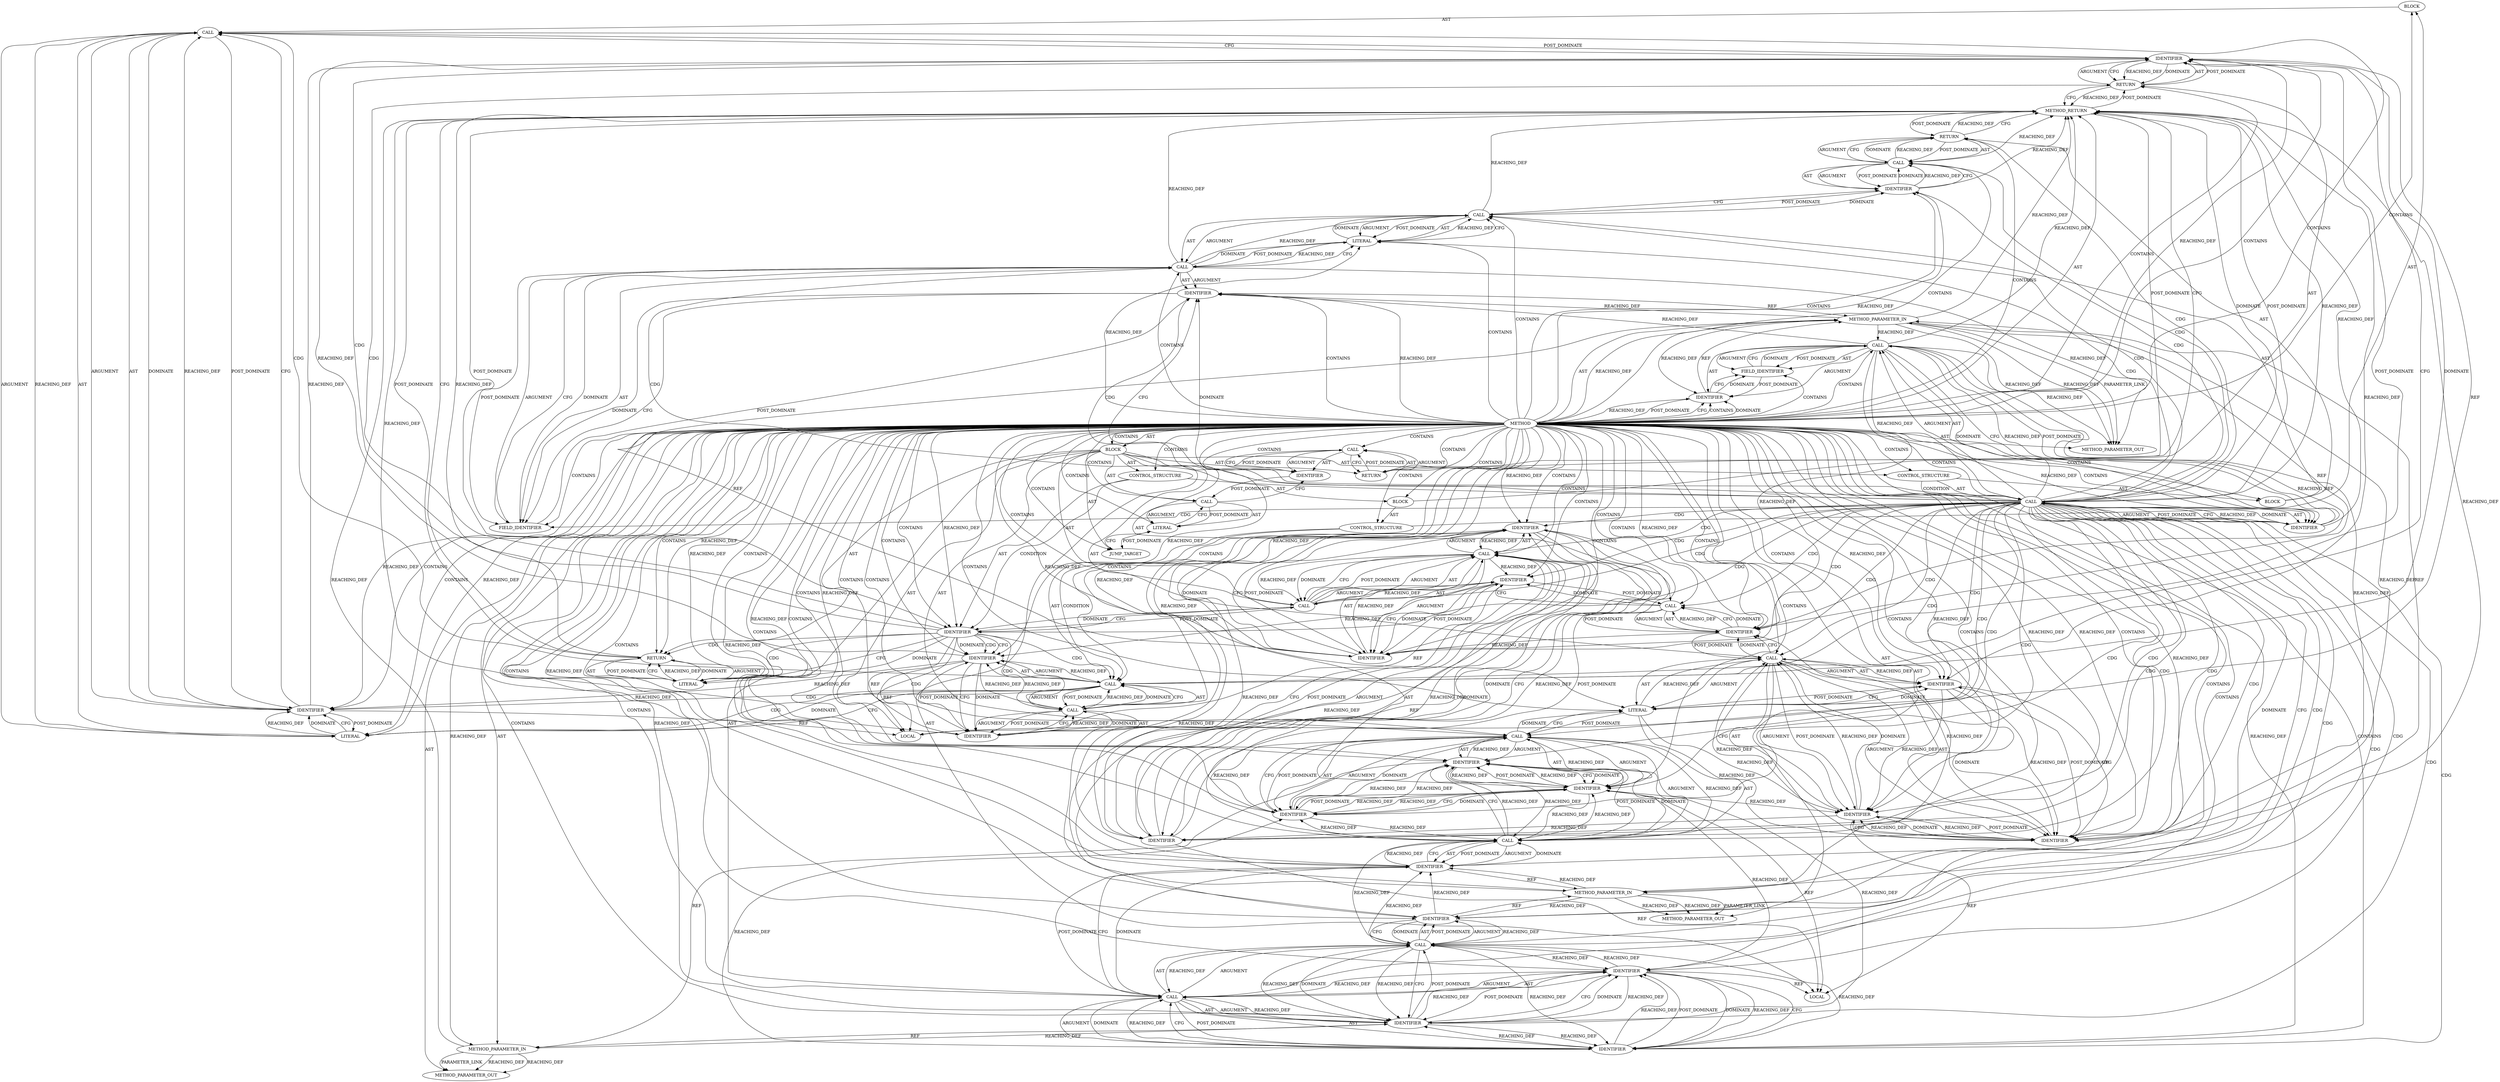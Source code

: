 digraph {
  7218 [label=BLOCK ORDER=2 ARGUMENT_INDEX=-1 CODE="<empty>" COLUMN_NUMBER=4 LINE_NUMBER=2149 TYPE_FULL_NAME="void"]
  7208 [label=IDENTIFIER ORDER=2 ARGUMENT_INDEX=2 CODE="p" COLUMN_NUMBER=39 LINE_NUMBER=2146 TYPE_FULL_NAME="void*" NAME="p"]
  7212 [label=BLOCK ORDER=2 ARGUMENT_INDEX=-1 CODE="{
		if (ret != -EAGAIN)
			pr_err(\"prepare_auth_request_more failed: %d\\n\", ret);
		return ret;
	}" COLUMN_NUMBER=11 LINE_NUMBER=2147 TYPE_FULL_NAME="void"]
  7193 [label=IDENTIFIER ORDER=1 ARGUMENT_INDEX=1 CODE="p" COLUMN_NUMBER=20 LINE_NUMBER=2141 TYPE_FULL_NAME="void*" NAME="p"]
  7179 [label=IDENTIFIER ORDER=1 ARGUMENT_INDEX=1 CODE="con" COLUMN_NUMBER=3 LINE_NUMBER=2136 TYPE_FULL_NAME="ceph_connection*" NAME="con"]
  7227 [label=CALL ORDER=12 ARGUMENT_INDEX=-1 CODE="pr_err(\"failed to decode auth_reply_more\\n\")" COLUMN_NUMBER=2 METHOD_FULL_NAME="pr_err" LINE_NUMBER=2156 TYPE_FULL_NAME="<empty>" DISPATCH_TYPE="STATIC_DISPATCH" SIGNATURE="" NAME="pr_err"]
  7185 [label=CALL ORDER=4 ARGUMENT_INDEX=-1 CODE="ceph_decode_32_safe(&p, end, payload_len, bad)" COLUMN_NUMBER=2 METHOD_FULL_NAME="ceph_decode_32_safe" LINE_NUMBER=2140 TYPE_FULL_NAME="<empty>" DISPATCH_TYPE="STATIC_DISPATCH" SIGNATURE="" NAME="ceph_decode_32_safe"]
  7172 [label=CALL ORDER=1 ARGUMENT_INDEX=1 CODE="con->state" COLUMN_NUMBER=6 METHOD_FULL_NAME="<operator>.indirectFieldAccess" LINE_NUMBER=2135 TYPE_FULL_NAME="<empty>" DISPATCH_TYPE="STATIC_DISPATCH" SIGNATURE="" NAME="<operator>.indirectFieldAccess"]
  7223 [label=IDENTIFIER ORDER=1 ARGUMENT_INDEX=-1 CODE="ret" COLUMN_NUMBER=10 LINE_NUMBER=2150 TYPE_FULL_NAME="int" NAME="ret"]
  7210 [label=CONTROL_STRUCTURE CONTROL_STRUCTURE_TYPE="IF" ORDER=9 PARSER_TYPE_NAME="CASTIfStatement" ARGUMENT_INDEX=-1 CODE="if (ret)" COLUMN_NUMBER=2 LINE_NUMBER=2147]
  7194 [label=IDENTIFIER ORDER=2 ARGUMENT_INDEX=2 CODE="end" COLUMN_NUMBER=23 LINE_NUMBER=2141 TYPE_FULL_NAME="void*" NAME="end"]
  7170 [label=CONTROL_STRUCTURE CONTROL_STRUCTURE_TYPE="IF" ORDER=3 PARSER_TYPE_NAME="CASTIfStatement" ARGUMENT_INDEX=-1 CODE="if (con->state != CEPH_CON_S_V2_AUTH)" COLUMN_NUMBER=2 LINE_NUMBER=2135]
  7213 [label=CONTROL_STRUCTURE CONTROL_STRUCTURE_TYPE="IF" ORDER=1 PARSER_TYPE_NAME="CASTIfStatement" ARGUMENT_INDEX=-1 CODE="if (ret != -EAGAIN)" COLUMN_NUMBER=3 LINE_NUMBER=2148]
  7182 [label=RETURN ORDER=2 ARGUMENT_INDEX=-1 CODE="return -EINVAL;" COLUMN_NUMBER=3 LINE_NUMBER=2137]
  7206 [label=CALL ORDER=2 ARGUMENT_INDEX=2 CODE="prepare_auth_request_more(con, p, payload_len)" COLUMN_NUMBER=8 METHOD_FULL_NAME="prepare_auth_request_more" LINE_NUMBER=2146 TYPE_FULL_NAME="<empty>" DISPATCH_TYPE="STATIC_DISPATCH" SIGNATURE="" NAME="prepare_auth_request_more"]
  7199 [label=IDENTIFIER ORDER=2 ARGUMENT_INDEX=2 CODE="__func__" COLUMN_NUMBER=37 LINE_NUMBER=2143 TYPE_FULL_NAME="ANY" NAME="__func__"]
  7186 [label=CALL ORDER=1 ARGUMENT_INDEX=1 CODE="&p" COLUMN_NUMBER=22 METHOD_FULL_NAME="<operator>.addressOf" LINE_NUMBER=2140 TYPE_FULL_NAME="<empty>" DISPATCH_TYPE="STATIC_DISPATCH" SIGNATURE="" NAME="<operator>.addressOf"]
  7169 [label=LOCAL ORDER=2 CODE="int ret" COLUMN_NUMBER=6 LINE_NUMBER=2133 TYPE_FULL_NAME="int" NAME="ret"]
  7221 [label=IDENTIFIER ORDER=2 ARGUMENT_INDEX=2 CODE="ret" COLUMN_NUMBER=53 LINE_NUMBER=2149 TYPE_FULL_NAME="int" NAME="ret"]
  7229 [label=RETURN ORDER=13 ARGUMENT_INDEX=-1 CODE="return -EINVAL;" COLUMN_NUMBER=2 LINE_NUMBER=2157]
  7222 [label=RETURN ORDER=2 ARGUMENT_INDEX=-1 CODE="return ret;" COLUMN_NUMBER=3 LINE_NUMBER=2150]
  7184 [label=IDENTIFIER ORDER=1 ARGUMENT_INDEX=1 CODE="EINVAL" COLUMN_NUMBER=11 LINE_NUMBER=2137 TYPE_FULL_NAME="ANY" NAME="EINVAL"]
  7176 [label=BLOCK ORDER=2 ARGUMENT_INDEX=-1 CODE="{
		con->error_msg = \"protocol error, unexpected auth_reply_more\";
		return -EINVAL;
	}" COLUMN_NUMBER=40 LINE_NUMBER=2135 TYPE_FULL_NAME="void"]
  7174 [label=FIELD_IDENTIFIER ORDER=2 ARGUMENT_INDEX=2 CODE="state" COLUMN_NUMBER=6 LINE_NUMBER=2135 CANONICAL_NAME="state"]
  7217 [label=IDENTIFIER ORDER=1 ARGUMENT_INDEX=1 CODE="EAGAIN" COLUMN_NUMBER=15 LINE_NUMBER=2148 TYPE_FULL_NAME="ANY" NAME="EAGAIN"]
  7224 [label=RETURN ORDER=10 ARGUMENT_INDEX=-1 CODE="return 0;" COLUMN_NUMBER=2 LINE_NUMBER=2153]
  7209 [label=IDENTIFIER ORDER=3 ARGUMENT_INDEX=3 CODE="payload_len" COLUMN_NUMBER=42 LINE_NUMBER=2146 TYPE_FULL_NAME="int" NAME="payload_len"]
  7220 [label=LITERAL ORDER=1 ARGUMENT_INDEX=1 CODE="\"prepare_auth_request_more failed: %d\\n\"" COLUMN_NUMBER=11 LINE_NUMBER=2149 TYPE_FULL_NAME="char"]
  7197 [label=CALL ORDER=6 ARGUMENT_INDEX=-1 CODE="dout(\"%s con %p payload_len %d\\n\", __func__, con, payload_len)" COLUMN_NUMBER=2 METHOD_FULL_NAME="dout" LINE_NUMBER=2143 TYPE_FULL_NAME="<empty>" DISPATCH_TYPE="STATIC_DISPATCH" SIGNATURE="" NAME="dout"]
  7195 [label=IDENTIFIER ORDER=3 ARGUMENT_INDEX=3 CODE="payload_len" COLUMN_NUMBER=28 LINE_NUMBER=2141 TYPE_FULL_NAME="int" NAME="payload_len"]
  7165 [label=METHOD_PARAMETER_IN ORDER=2 CODE="void *p" IS_VARIADIC=false COLUMN_NUMBER=8 LINE_NUMBER=2130 TYPE_FULL_NAME="void*" EVALUATION_STRATEGY="BY_VALUE" INDEX=2 NAME="p"]
  13239 [label=METHOD_PARAMETER_OUT ORDER=2 CODE="void *p" IS_VARIADIC=false COLUMN_NUMBER=8 LINE_NUMBER=2130 TYPE_FULL_NAME="void*" EVALUATION_STRATEGY="BY_VALUE" INDEX=2 NAME="p"]
  7200 [label=IDENTIFIER ORDER=3 ARGUMENT_INDEX=3 CODE="con" COLUMN_NUMBER=47 LINE_NUMBER=2143 TYPE_FULL_NAME="ceph_connection*" NAME="con"]
  7225 [label=LITERAL ORDER=1 ARGUMENT_INDEX=-1 CODE="0" COLUMN_NUMBER=9 LINE_NUMBER=2153 TYPE_FULL_NAME="int"]
  7190 [label=IDENTIFIER ORDER=4 ARGUMENT_INDEX=4 CODE="bad" COLUMN_NUMBER=44 LINE_NUMBER=2140 TYPE_FULL_NAME="ANY" NAME="bad"]
  7164 [label=METHOD_PARAMETER_IN ORDER=1 CODE="struct ceph_connection *con" IS_VARIADIC=false COLUMN_NUMBER=36 LINE_NUMBER=2129 TYPE_FULL_NAME="ceph_connection*" EVALUATION_STRATEGY="BY_VALUE" INDEX=1 NAME="con"]
  7175 [label=IDENTIFIER ORDER=2 ARGUMENT_INDEX=2 CODE="CEPH_CON_S_V2_AUTH" COLUMN_NUMBER=20 LINE_NUMBER=2135 TYPE_FULL_NAME="ANY" NAME="CEPH_CON_S_V2_AUTH"]
  7201 [label=IDENTIFIER ORDER=4 ARGUMENT_INDEX=4 CODE="payload_len" COLUMN_NUMBER=52 LINE_NUMBER=2143 TYPE_FULL_NAME="int" NAME="payload_len"]
  7216 [label=CALL ORDER=2 ARGUMENT_INDEX=2 CODE="-EAGAIN" COLUMN_NUMBER=14 METHOD_FULL_NAME="<operator>.minus" LINE_NUMBER=2148 TYPE_FULL_NAME="<empty>" DISPATCH_TYPE="STATIC_DISPATCH" SIGNATURE="" NAME="<operator>.minus"]
  7163 [label=METHOD COLUMN_NUMBER=1 LINE_NUMBER=2129 COLUMN_NUMBER_END=1 IS_EXTERNAL=false SIGNATURE="int process_auth_reply_more (ceph_connection*,void*,void*)" NAME="process_auth_reply_more" AST_PARENT_TYPE="TYPE_DECL" AST_PARENT_FULL_NAME="messenger_v2.c:<global>" ORDER=91 CODE="static int process_auth_reply_more(struct ceph_connection *con,
				   void *p, void *end)
{
	int payload_len;
	int ret;

	if (con->state != CEPH_CON_S_V2_AUTH) {
		con->error_msg = \"protocol error, unexpected auth_reply_more\";
		return -EINVAL;
	}

	ceph_decode_32_safe(&p, end, payload_len, bad);
	ceph_decode_need(&p, end, payload_len, bad);

	dout(\"%s con %p payload_len %d\\n\", __func__, con, payload_len);

	reset_out_kvecs(con);
	ret = prepare_auth_request_more(con, p, payload_len);
	if (ret) {
		if (ret != -EAGAIN)
			pr_err(\"prepare_auth_request_more failed: %d\\n\", ret);
		return ret;
	}

	return 0;

bad:
	pr_err(\"failed to decode auth_reply_more\\n\");
	return -EINVAL;
}" FULL_NAME="process_auth_reply_more" LINE_NUMBER_END=2158 FILENAME="messenger_v2.c"]
  7203 [label=IDENTIFIER ORDER=1 ARGUMENT_INDEX=1 CODE="con" COLUMN_NUMBER=18 LINE_NUMBER=2145 TYPE_FULL_NAME="ceph_connection*" NAME="con"]
  7177 [label=CALL ORDER=1 ARGUMENT_INDEX=-1 CODE="con->error_msg = \"protocol error, unexpected auth_reply_more\"" COLUMN_NUMBER=3 METHOD_FULL_NAME="<operator>.assignment" LINE_NUMBER=2136 TYPE_FULL_NAME="<empty>" DISPATCH_TYPE="STATIC_DISPATCH" SIGNATURE="" NAME="<operator>.assignment"]
  7187 [label=IDENTIFIER ORDER=1 ARGUMENT_INDEX=1 CODE="p" COLUMN_NUMBER=23 LINE_NUMBER=2140 TYPE_FULL_NAME="void*" NAME="p"]
  7188 [label=IDENTIFIER ORDER=2 ARGUMENT_INDEX=2 CODE="end" COLUMN_NUMBER=26 LINE_NUMBER=2140 TYPE_FULL_NAME="void*" NAME="end"]
  7214 [label=CALL ORDER=1 ARGUMENT_INDEX=-1 CODE="ret != -EAGAIN" COLUMN_NUMBER=7 METHOD_FULL_NAME="<operator>.notEquals" LINE_NUMBER=2148 TYPE_FULL_NAME="<empty>" DISPATCH_TYPE="STATIC_DISPATCH" SIGNATURE="" NAME="<operator>.notEquals"]
  7215 [label=IDENTIFIER ORDER=1 ARGUMENT_INDEX=1 CODE="ret" COLUMN_NUMBER=7 LINE_NUMBER=2148 TYPE_FULL_NAME="int" NAME="ret"]
  7228 [label=LITERAL ORDER=1 ARGUMENT_INDEX=1 CODE="\"failed to decode auth_reply_more\\n\"" COLUMN_NUMBER=9 LINE_NUMBER=2156 TYPE_FULL_NAME="char"]
  7183 [label=CALL ORDER=1 ARGUMENT_INDEX=-1 CODE="-EINVAL" COLUMN_NUMBER=10 METHOD_FULL_NAME="<operator>.minus" LINE_NUMBER=2137 TYPE_FULL_NAME="<empty>" DISPATCH_TYPE="STATIC_DISPATCH" SIGNATURE="" NAME="<operator>.minus"]
  7219 [label=CALL ORDER=1 ARGUMENT_INDEX=1 CODE="pr_err(\"prepare_auth_request_more failed: %d\\n\", ret)" COLUMN_NUMBER=4 METHOD_FULL_NAME="pr_err" LINE_NUMBER=2149 TYPE_FULL_NAME="<empty>" DISPATCH_TYPE="STATIC_DISPATCH" SIGNATURE="" NAME="pr_err"]
  7178 [label=CALL ORDER=1 ARGUMENT_INDEX=1 CODE="con->error_msg" COLUMN_NUMBER=3 METHOD_FULL_NAME="<operator>.indirectFieldAccess" LINE_NUMBER=2136 TYPE_FULL_NAME="<empty>" DISPATCH_TYPE="STATIC_DISPATCH" SIGNATURE="" NAME="<operator>.indirectFieldAccess"]
  7202 [label=CALL ORDER=7 ARGUMENT_INDEX=-1 CODE="reset_out_kvecs(con)" COLUMN_NUMBER=2 METHOD_FULL_NAME="reset_out_kvecs" LINE_NUMBER=2145 TYPE_FULL_NAME="<empty>" DISPATCH_TYPE="STATIC_DISPATCH" SIGNATURE="" NAME="reset_out_kvecs"]
  7166 [label=METHOD_PARAMETER_IN ORDER=3 CODE="void *end" IS_VARIADIC=false COLUMN_NUMBER=17 LINE_NUMBER=2130 TYPE_FULL_NAME="void*" EVALUATION_STRATEGY="BY_VALUE" INDEX=3 NAME="end"]
  13240 [label=METHOD_PARAMETER_OUT ORDER=3 CODE="void *end" IS_VARIADIC=false COLUMN_NUMBER=17 LINE_NUMBER=2130 TYPE_FULL_NAME="void*" EVALUATION_STRATEGY="BY_VALUE" INDEX=3 NAME="end"]
  7226 [label=JUMP_TARGET ORDER=11 PARSER_TYPE_NAME="CASTLabelStatement" ARGUMENT_INDEX=-1 CODE="bad:
	pr_err(\"failed to decode auth_reply_more\\n\");" COLUMN_NUMBER=1 LINE_NUMBER=2155 NAME="bad"]
  7232 [label=METHOD_RETURN ORDER=5 CODE="RET" COLUMN_NUMBER=1 LINE_NUMBER=2129 TYPE_FULL_NAME="int" EVALUATION_STRATEGY="BY_VALUE"]
  7211 [label=IDENTIFIER ORDER=1 ARGUMENT_INDEX=-1 CODE="ret" COLUMN_NUMBER=6 LINE_NUMBER=2147 TYPE_FULL_NAME="int" NAME="ret"]
  7173 [label=IDENTIFIER ORDER=1 ARGUMENT_INDEX=1 CODE="con" COLUMN_NUMBER=6 LINE_NUMBER=2135 TYPE_FULL_NAME="ceph_connection*" NAME="con"]
  7180 [label=FIELD_IDENTIFIER ORDER=2 ARGUMENT_INDEX=2 CODE="error_msg" COLUMN_NUMBER=3 LINE_NUMBER=2136 CANONICAL_NAME="error_msg"]
  7198 [label=LITERAL ORDER=1 ARGUMENT_INDEX=1 CODE="\"%s con %p payload_len %d\\n\"" COLUMN_NUMBER=7 LINE_NUMBER=2143 TYPE_FULL_NAME="char"]
  7192 [label=CALL ORDER=1 ARGUMENT_INDEX=1 CODE="&p" COLUMN_NUMBER=19 METHOD_FULL_NAME="<operator>.addressOf" LINE_NUMBER=2141 TYPE_FULL_NAME="<empty>" DISPATCH_TYPE="STATIC_DISPATCH" SIGNATURE="" NAME="<operator>.addressOf"]
  7171 [label=CALL ORDER=1 ARGUMENT_INDEX=-1 CODE="con->state != CEPH_CON_S_V2_AUTH" COLUMN_NUMBER=6 METHOD_FULL_NAME="<operator>.notEquals" LINE_NUMBER=2135 TYPE_FULL_NAME="<empty>" DISPATCH_TYPE="STATIC_DISPATCH" SIGNATURE="" NAME="<operator>.notEquals"]
  7207 [label=IDENTIFIER ORDER=1 ARGUMENT_INDEX=1 CODE="con" COLUMN_NUMBER=34 LINE_NUMBER=2146 TYPE_FULL_NAME="ceph_connection*" NAME="con"]
  7168 [label=LOCAL ORDER=1 CODE="int payload_len" COLUMN_NUMBER=6 LINE_NUMBER=2132 TYPE_FULL_NAME="int" NAME="payload_len"]
  7167 [label=BLOCK ORDER=4 ARGUMENT_INDEX=-1 CODE="{
	int payload_len;
	int ret;

	if (con->state != CEPH_CON_S_V2_AUTH) {
		con->error_msg = \"protocol error, unexpected auth_reply_more\";
		return -EINVAL;
	}

	ceph_decode_32_safe(&p, end, payload_len, bad);
	ceph_decode_need(&p, end, payload_len, bad);

	dout(\"%s con %p payload_len %d\\n\", __func__, con, payload_len);

	reset_out_kvecs(con);
	ret = prepare_auth_request_more(con, p, payload_len);
	if (ret) {
		if (ret != -EAGAIN)
			pr_err(\"prepare_auth_request_more failed: %d\\n\", ret);
		return ret;
	}

	return 0;

bad:
	pr_err(\"failed to decode auth_reply_more\\n\");
	return -EINVAL;
}" COLUMN_NUMBER=1 LINE_NUMBER=2131 TYPE_FULL_NAME="void"]
  13238 [label=METHOD_PARAMETER_OUT ORDER=1 CODE="struct ceph_connection *con" IS_VARIADIC=false COLUMN_NUMBER=36 LINE_NUMBER=2129 TYPE_FULL_NAME="ceph_connection*" EVALUATION_STRATEGY="BY_VALUE" INDEX=1 NAME="con"]
  7204 [label=CALL ORDER=8 ARGUMENT_INDEX=-1 CODE="ret = prepare_auth_request_more(con, p, payload_len)" COLUMN_NUMBER=2 METHOD_FULL_NAME="<operator>.assignment" LINE_NUMBER=2146 TYPE_FULL_NAME="<empty>" DISPATCH_TYPE="STATIC_DISPATCH" SIGNATURE="" NAME="<operator>.assignment"]
  7181 [label=LITERAL ORDER=2 ARGUMENT_INDEX=2 CODE="\"protocol error, unexpected auth_reply_more\"" COLUMN_NUMBER=20 LINE_NUMBER=2136 TYPE_FULL_NAME="char"]
  7191 [label=CALL ORDER=5 ARGUMENT_INDEX=-1 CODE="ceph_decode_need(&p, end, payload_len, bad)" COLUMN_NUMBER=2 METHOD_FULL_NAME="ceph_decode_need" LINE_NUMBER=2141 TYPE_FULL_NAME="<empty>" DISPATCH_TYPE="STATIC_DISPATCH" SIGNATURE="" NAME="ceph_decode_need"]
  7205 [label=IDENTIFIER ORDER=1 ARGUMENT_INDEX=1 CODE="ret" COLUMN_NUMBER=2 LINE_NUMBER=2146 TYPE_FULL_NAME="int" NAME="ret"]
  7189 [label=IDENTIFIER ORDER=3 ARGUMENT_INDEX=3 CODE="payload_len" COLUMN_NUMBER=31 LINE_NUMBER=2140 TYPE_FULL_NAME="int" NAME="payload_len"]
  7231 [label=IDENTIFIER ORDER=1 ARGUMENT_INDEX=1 CODE="EINVAL" COLUMN_NUMBER=10 LINE_NUMBER=2157 TYPE_FULL_NAME="ANY" NAME="EINVAL"]
  7196 [label=IDENTIFIER ORDER=4 ARGUMENT_INDEX=4 CODE="bad" COLUMN_NUMBER=41 LINE_NUMBER=2141 TYPE_FULL_NAME="ANY" NAME="bad"]
  7230 [label=CALL ORDER=1 ARGUMENT_INDEX=-1 CODE="-EINVAL" COLUMN_NUMBER=9 METHOD_FULL_NAME="<operator>.minus" LINE_NUMBER=2157 TYPE_FULL_NAME="<empty>" DISPATCH_TYPE="STATIC_DISPATCH" SIGNATURE="" NAME="<operator>.minus"]
  7163 -> 7227 [label=CONTAINS ]
  7209 -> 7206 [label=REACHING_DEF VARIABLE="payload_len"]
  7177 -> 7184 [label=CFG ]
  7208 -> 7207 [label=POST_DOMINATE ]
  7190 -> 7196 [label=REACHING_DEF VARIABLE="bad"]
  7178 -> 7179 [label=ARGUMENT ]
  7163 -> 7198 [label=REACHING_DEF VARIABLE=""]
  7172 -> 7174 [label=POST_DOMINATE ]
  7163 -> 7200 [label=REACHING_DEF VARIABLE=""]
  7203 -> 7164 [label=REF ]
  7163 -> 7188 [label=REACHING_DEF VARIABLE=""]
  7207 -> 7164 [label=REF ]
  7201 -> 7197 [label=REACHING_DEF VARIABLE="payload_len"]
  7202 -> 7205 [label=CFG ]
  7200 -> 7201 [label=CFG ]
  7171 -> 7202 [label=CDG ]
  7172 -> 7171 [label=REACHING_DEF VARIABLE="con->state"]
  7201 -> 7209 [label=REACHING_DEF VARIABLE="payload_len"]
  7188 -> 7194 [label=REACHING_DEF VARIABLE="end"]
  7171 -> 7172 [label=ARGUMENT ]
  7213 -> 7214 [label=CONDITION ]
  7227 -> 7228 [label=POST_DOMINATE ]
  7229 -> 7230 [label=POST_DOMINATE ]
  7189 -> 7188 [label=POST_DOMINATE ]
  7211 -> 7214 [label=CDG ]
  7163 -> 7203 [label=CONTAINS ]
  7214 -> 7223 [label=CFG ]
  7196 -> 7191 [label=DOMINATE ]
  7206 -> 7208 [label=AST ]
  7206 -> 7208 [label=ARGUMENT ]
  7225 -> 7224 [label=CFG ]
  7163 -> 7220 [label=CONTAINS ]
  7163 -> 13240 [label=AST ]
  7219 -> 7221 [label=POST_DOMINATE ]
  7217 -> 7216 [label=CFG ]
  7196 -> 7195 [label=POST_DOMINATE ]
  7171 -> 7187 [label=CDG ]
  7171 -> 7186 [label=CDG ]
  7202 -> 7205 [label=DOMINATE ]
  7180 -> 7179 [label=POST_DOMINATE ]
  7210 -> 7211 [label=CONDITION ]
  7223 -> 7169 [label=REF ]
  7175 -> 7172 [label=REACHING_DEF VARIABLE="CEPH_CON_S_V2_AUTH"]
  7191 -> 7198 [label=DOMINATE ]
  7163 -> 7173 [label=CFG ]
  7214 -> 7216 [label=AST ]
  7232 -> 7229 [label=POST_DOMINATE ]
  7186 -> 7190 [label=REACHING_DEF VARIABLE="&p"]
  7178 -> 7232 [label=REACHING_DEF VARIABLE="con->error_msg"]
  7204 -> 7211 [label=CFG ]
  7163 -> 7180 [label=CONTAINS ]
  7211 -> 7215 [label=DOMINATE ]
  7201 -> 7200 [label=POST_DOMINATE ]
  7163 -> 7211 [label=CONTAINS ]
  7171 -> 7195 [label=CDG ]
  7171 -> 7178 [label=CDG ]
  7189 -> 7186 [label=REACHING_DEF VARIABLE="payload_len"]
  7221 -> 7223 [label=REACHING_DEF VARIABLE="ret"]
  7229 -> 7230 [label=AST ]
  7163 -> 7225 [label=REACHING_DEF VARIABLE=""]
  7203 -> 7197 [label=POST_DOMINATE ]
  7208 -> 7209 [label=CFG ]
  7225 -> 7224 [label=REACHING_DEF VARIABLE="0"]
  7198 -> 7199 [label=CFG ]
  7196 -> 7191 [label=REACHING_DEF VARIABLE="bad"]
  7163 -> 7200 [label=CONTAINS ]
  7163 -> 7218 [label=CONTAINS ]
  7190 -> 7189 [label=REACHING_DEF VARIABLE="bad"]
  7163 -> 7230 [label=CONTAINS ]
  7178 -> 7180 [label=AST ]
  7223 -> 7222 [label=CFG ]
  7204 -> 7205 [label=AST ]
  7186 -> 7188 [label=DOMINATE ]
  7183 -> 7184 [label=AST ]
  7174 -> 7173 [label=POST_DOMINATE ]
  7196 -> 7195 [label=REACHING_DEF VARIABLE="bad"]
  7192 -> 7191 [label=REACHING_DEF VARIABLE="&p"]
  7163 -> 7171 [label=CONTAINS ]
  7163 -> 7194 [label=REACHING_DEF VARIABLE=""]
  7172 -> 7203 [label=REACHING_DEF VARIABLE="con->state"]
  7203 -> 7202 [label=REACHING_DEF VARIABLE="con"]
  7198 -> 7197 [label=REACHING_DEF VARIABLE="\"%s con %p payload_len %d\\n\""]
  7205 -> 7202 [label=POST_DOMINATE ]
  7181 -> 7178 [label=POST_DOMINATE ]
  7191 -> 7196 [label=POST_DOMINATE ]
  7197 -> 7199 [label=ARGUMENT ]
  7188 -> 7189 [label=CFG ]
  7219 -> 7221 [label=ARGUMENT ]
  7171 -> 7175 [label=POST_DOMINATE ]
  7171 -> 7175 [label=AST ]
  7171 -> 7183 [label=CDG ]
  7194 -> 7196 [label=REACHING_DEF VARIABLE="end"]
  7179 -> 7180 [label=DOMINATE ]
  7163 -> 7172 [label=CONTAINS ]
  7199 -> 7232 [label=REACHING_DEF VARIABLE="__func__"]
  7220 -> 7219 [label=REACHING_DEF VARIABLE="\"prepare_auth_request_more failed: %d\\n\""]
  7163 -> 7210 [label=CONTAINS ]
  7209 -> 7206 [label=DOMINATE ]
  7188 -> 7186 [label=POST_DOMINATE ]
  7189 -> 7190 [label=DOMINATE ]
  7186 -> 7193 [label=REACHING_DEF VARIABLE="&p"]
  7163 -> 7182 [label=CONTAINS ]
  7215 -> 7217 [label=CFG ]
  7185 -> 7188 [label=AST ]
  7177 -> 7181 [label=ARGUMENT ]
  7223 -> 7219 [label=POST_DOMINATE ]
  7214 -> 7219 [label=CDG ]
  7203 -> 7207 [label=REACHING_DEF VARIABLE="con"]
  7198 -> 7199 [label=DOMINATE ]
  7163 -> 7208 [label=CONTAINS ]
  7167 -> 7191 [label=AST ]
  7199 -> 7198 [label=POST_DOMINATE ]
  7163 -> 7188 [label=CONTAINS ]
  7177 -> 7232 [label=REACHING_DEF VARIABLE="con->error_msg = \"protocol error, unexpected auth_reply_more\""]
  7171 -> 7204 [label=CDG ]
  7170 -> 7171 [label=CONDITION ]
  7165 -> 7232 [label=REACHING_DEF VARIABLE="p"]
  7163 -> 7184 [label=CONTAINS ]
  7210 -> 7212 [label=AST ]
  7189 -> 7190 [label=REACHING_DEF VARIABLE="payload_len"]
  7184 -> 7177 [label=POST_DOMINATE ]
  7206 -> 7209 [label=POST_DOMINATE ]
  7163 -> 7167 [label=AST ]
  7203 -> 7202 [label=CFG ]
  7199 -> 7201 [label=REACHING_DEF VARIABLE="__func__"]
  7192 -> 7194 [label=DOMINATE ]
  7200 -> 7201 [label=REACHING_DEF VARIABLE="con"]
  7163 -> 7232 [label=AST ]
  7186 -> 7189 [label=REACHING_DEF VARIABLE="&p"]
  7171 -> 7198 [label=CDG ]
  7194 -> 7195 [label=CFG ]
  7207 -> 7208 [label=DOMINATE ]
  7217 -> 7216 [label=REACHING_DEF VARIABLE="EAGAIN"]
  7183 -> 7184 [label=ARGUMENT ]
  7163 -> 7224 [label=CONTAINS ]
  7206 -> 7205 [label=REACHING_DEF VARIABLE="prepare_auth_request_more(con, p, payload_len)"]
  7191 -> 7194 [label=ARGUMENT ]
  7211 -> 7215 [label=CDG ]
  7163 -> 7190 [label=REACHING_DEF VARIABLE=""]
  7224 -> 7232 [label=CFG ]
  7218 -> 7219 [label=AST ]
  7163 -> 7193 [label=CONTAINS ]
  7179 -> 7164 [label=REF ]
  7163 -> 7196 [label=CONTAINS ]
  7217 -> 7216 [label=DOMINATE ]
  7196 -> 7191 [label=CFG ]
  7171 -> 7192 [label=CDG ]
  7211 -> 7223 [label=CDG ]
  7172 -> 7174 [label=AST ]
  7206 -> 7209 [label=ARGUMENT ]
  7178 -> 7181 [label=CFG ]
  7190 -> 7188 [label=REACHING_DEF VARIABLE="bad"]
  7171 -> 7175 [label=ARGUMENT ]
  7173 -> 7174 [label=CFG ]
  7163 -> 7167 [label=CONTAINS ]
  7214 -> 7215 [label=AST ]
  7224 -> 7225 [label=ARGUMENT ]
  7195 -> 7201 [label=REACHING_DEF VARIABLE="payload_len"]
  7201 -> 7197 [label=DOMINATE ]
  7188 -> 7186 [label=REACHING_DEF VARIABLE="end"]
  7185 -> 7189 [label=ARGUMENT ]
  7222 -> 7232 [label=CFG ]
  7193 -> 7165 [label=REF ]
  7212 -> 7213 [label=AST ]
  7226 -> 7228 [label=CFG ]
  7163 -> 7193 [label=REACHING_DEF VARIABLE=""]
  7194 -> 7192 [label=REACHING_DEF VARIABLE="end"]
  7166 -> 7188 [label=REACHING_DEF VARIABLE="end"]
  7191 -> 7196 [label=AST ]
  7188 -> 7189 [label=REACHING_DEF VARIABLE="end"]
  7163 -> 7221 [label=CONTAINS ]
  7229 -> 7232 [label=CFG ]
  7220 -> 7221 [label=REACHING_DEF VARIABLE="\"prepare_auth_request_more failed: %d\\n\""]
  7215 -> 7223 [label=REACHING_DEF VARIABLE="ret"]
  7197 -> 7203 [label=DOMINATE ]
  7223 -> 7222 [label=REACHING_DEF VARIABLE="ret"]
  7163 -> 7197 [label=CONTAINS ]
  7163 -> 13238 [label=AST ]
  7222 -> 7232 [label=REACHING_DEF VARIABLE="<RET>"]
  7212 -> 7222 [label=AST ]
  7222 -> 7223 [label=AST ]
  7167 -> 7224 [label=AST ]
  7167 -> 7197 [label=AST ]
  7216 -> 7215 [label=REACHING_DEF VARIABLE="-EAGAIN"]
  7188 -> 7166 [label=REF ]
  7201 -> 7168 [label=REF ]
  7208 -> 7209 [label=DOMINATE ]
  7183 -> 7182 [label=CFG ]
  7177 -> 7181 [label=POST_DOMINATE ]
  7190 -> 7186 [label=REACHING_DEF VARIABLE="bad"]
  7163 -> 7181 [label=REACHING_DEF VARIABLE=""]
  7163 -> 7175 [label=REACHING_DEF VARIABLE=""]
  7185 -> 7193 [label=CFG ]
  7227 -> 7231 [label=CFG ]
  7172 -> 7207 [label=REACHING_DEF VARIABLE="con->state"]
  7206 -> 7207 [label=ARGUMENT ]
  7163 -> 7195 [label=REACHING_DEF VARIABLE=""]
  7184 -> 7183 [label=DOMINATE ]
  7171 -> 7182 [label=CDG ]
  7183 -> 7182 [label=DOMINATE ]
  7171 -> 7179 [label=DOMINATE ]
  7172 -> 7173 [label=AST ]
  7163 -> 7228 [label=CONTAINS ]
  7232 -> 7171 [label=POST_DOMINATE ]
  7163 -> 7166 [label=REACHING_DEF VARIABLE=""]
  7163 -> 7203 [label=REACHING_DEF VARIABLE=""]
  7219 -> 7223 [label=CFG ]
  7192 -> 7194 [label=CFG ]
  7163 -> 7173 [label=CONTAINS ]
  7163 -> 7173 [label=DOMINATE ]
  7171 -> 7189 [label=CDG ]
  7177 -> 7178 [label=AST ]
  7182 -> 7183 [label=POST_DOMINATE ]
  7216 -> 7214 [label=REACHING_DEF VARIABLE="-EAGAIN"]
  7163 -> 7226 [label=CONTAINS ]
  7202 -> 7203 [label=AST ]
  7231 -> 7230 [label=CFG ]
  7173 -> 7174 [label=DOMINATE ]
  7194 -> 7191 [label=REACHING_DEF VARIABLE="end"]
  7181 -> 7177 [label=REACHING_DEF VARIABLE="\"protocol error, unexpected auth_reply_more\""]
  7186 -> 7187 [label=AST ]
  7164 -> 7172 [label=REACHING_DEF VARIABLE="con"]
  7175 -> 7172 [label=POST_DOMINATE ]
  7178 -> 7180 [label=POST_DOMINATE ]
  7163 -> 7187 [label=CONTAINS ]
  7193 -> 7192 [label=DOMINATE ]
  7210 -> 7211 [label=AST ]
  7163 -> 7222 [label=CONTAINS ]
  7180 -> 7178 [label=CFG ]
  7197 -> 7198 [label=ARGUMENT ]
  7214 -> 7223 [label=DOMINATE ]
  7163 -> 7206 [label=CONTAINS ]
  7195 -> 7196 [label=REACHING_DEF VARIABLE="payload_len"]
  7186 -> 7188 [label=REACHING_DEF VARIABLE="&p"]
  7184 -> 7232 [label=REACHING_DEF VARIABLE="EINVAL"]
  7219 -> 7220 [label=ARGUMENT ]
  7165 -> 7193 [label=REACHING_DEF VARIABLE="p"]
  7196 -> 7192 [label=REACHING_DEF VARIABLE="bad"]
  7163 -> 7186 [label=CONTAINS ]
  7163 -> 7187 [label=REACHING_DEF VARIABLE=""]
  7171 -> 7190 [label=CDG ]
  7221 -> 7219 [label=CFG ]
  7219 -> 7221 [label=AST ]
  7171 -> 7179 [label=CDG ]
  7170 -> 7171 [label=AST ]
  7216 -> 7217 [label=AST ]
  7171 -> 7232 [label=REACHING_DEF VARIABLE="con->state != CEPH_CON_S_V2_AUTH"]
  7211 -> 7204 [label=POST_DOMINATE ]
  7201 -> 7200 [label=REACHING_DEF VARIABLE="payload_len"]
  7163 -> 7217 [label=REACHING_DEF VARIABLE=""]
  7163 -> 7224 [label=REACHING_DEF VARIABLE=""]
  7177 -> 7184 [label=DOMINATE ]
  7167 -> 7170 [label=AST ]
  7214 -> 7220 [label=DOMINATE ]
  7163 -> 7198 [label=CONTAINS ]
  7192 -> 7195 [label=REACHING_DEF VARIABLE="&p"]
  7221 -> 7220 [label=POST_DOMINATE ]
  7232 -> 7182 [label=POST_DOMINATE ]
  7224 -> 7225 [label=AST ]
  7197 -> 7201 [label=AST ]
  7227 -> 7228 [label=AST ]
  7175 -> 7171 [label=CFG ]
  7167 -> 7202 [label=AST ]
  7163 -> 7176 [label=CONTAINS ]
  7172 -> 7175 [label=DOMINATE ]
  7186 -> 7187 [label=POST_DOMINATE ]
  7192 -> 7193 [label=AST ]
  7191 -> 7196 [label=ARGUMENT ]
  7163 -> 7223 [label=CONTAINS ]
  7163 -> 7213 [label=CONTAINS ]
  7195 -> 7194 [label=POST_DOMINATE ]
  7189 -> 7168 [label=REF ]
  7201 -> 7197 [label=CFG ]
  7163 -> 7217 [label=CONTAINS ]
  7207 -> 7206 [label=REACHING_DEF VARIABLE="con"]
  7173 -> 7164 [label=REF ]
  7205 -> 7215 [label=REACHING_DEF VARIABLE="ret"]
  7199 -> 7197 [label=REACHING_DEF VARIABLE="__func__"]
  7163 -> 7215 [label=REACHING_DEF VARIABLE=""]
  7177 -> 7178 [label=ARGUMENT ]
  7185 -> 7190 [label=POST_DOMINATE ]
  7187 -> 7193 [label=REACHING_DEF VARIABLE="p"]
  7192 -> 7193 [label=ARGUMENT ]
  7175 -> 7171 [label=REACHING_DEF VARIABLE="CEPH_CON_S_V2_AUTH"]
  7167 -> 7210 [label=AST ]
  7167 -> 7185 [label=AST ]
  7214 -> 7221 [label=CDG ]
  7229 -> 7230 [label=ARGUMENT ]
  7211 -> 7225 [label=CDG ]
  7202 -> 7203 [label=POST_DOMINATE ]
  7164 -> 7232 [label=REACHING_DEF VARIABLE="con"]
  7185 -> 7186 [label=ARGUMENT ]
  7193 -> 7208 [label=REACHING_DEF VARIABLE="p"]
  7194 -> 7195 [label=DOMINATE ]
  7165 -> 13239 [label=PARAMETER_LINK ]
  7171 -> 7199 [label=CDG ]
  7163 -> 7164 [label=REACHING_DEF VARIABLE=""]
  7190 -> 7185 [label=DOMINATE ]
  7197 -> 7198 [label=AST ]
  7163 -> 7223 [label=REACHING_DEF VARIABLE=""]
  7185 -> 7193 [label=DOMINATE ]
  7163 -> 7231 [label=CONTAINS ]
  7172 -> 7232 [label=REACHING_DEF VARIABLE="con->state"]
  7205 -> 7207 [label=DOMINATE ]
  7186 -> 7187 [label=ARGUMENT ]
  7215 -> 7169 [label=REF ]
  7187 -> 7208 [label=REACHING_DEF VARIABLE="p"]
  7186 -> 7192 [label=REACHING_DEF VARIABLE="&p"]
  7208 -> 7165 [label=REF ]
  7164 -> 7179 [label=REACHING_DEF VARIABLE="con"]
  7163 -> 7208 [label=REACHING_DEF VARIABLE=""]
  7171 -> 7184 [label=CDG ]
  7223 -> 7214 [label=POST_DOMINATE ]
  7198 -> 7200 [label=REACHING_DEF VARIABLE="\"%s con %p payload_len %d\\n\""]
  7163 -> 7184 [label=REACHING_DEF VARIABLE=""]
  7163 -> 7179 [label=CONTAINS ]
  7167 -> 7226 [label=AST ]
  7163 -> 7175 [label=CONTAINS ]
  7215 -> 7216 [label=REACHING_DEF VARIABLE="ret"]
  7195 -> 7196 [label=CFG ]
  7181 -> 7177 [label=CFG ]
  7163 -> 7177 [label=CONTAINS ]
  7214 -> 7220 [label=CDG ]
  7163 -> 7170 [label=CONTAINS ]
  7198 -> 7191 [label=POST_DOMINATE ]
  7207 -> 7208 [label=CFG ]
  7163 -> 7185 [label=CONTAINS ]
  7163 -> 7183 [label=CONTAINS ]
  7206 -> 7209 [label=AST ]
  7200 -> 7199 [label=POST_DOMINATE ]
  7163 -> 7201 [label=CONTAINS ]
  7197 -> 7200 [label=ARGUMENT ]
  7189 -> 7188 [label=REACHING_DEF VARIABLE="payload_len"]
  7163 -> 7216 [label=CONTAINS ]
  7209 -> 7206 [label=CFG ]
  7186 -> 7185 [label=REACHING_DEF VARIABLE="&p"]
  7193 -> 7192 [label=REACHING_DEF VARIABLE="p"]
  7202 -> 7203 [label=ARGUMENT ]
  7167 -> 7229 [label=AST ]
  7163 -> 7207 [label=REACHING_DEF VARIABLE=""]
  7228 -> 7227 [label=CFG ]
  7179 -> 7180 [label=CFG ]
  7183 -> 7182 [label=REACHING_DEF VARIABLE="-EINVAL"]
  7184 -> 7183 [label=REACHING_DEF VARIABLE="EINVAL"]
  7224 -> 7225 [label=POST_DOMINATE ]
  7175 -> 7232 [label=REACHING_DEF VARIABLE="CEPH_CON_S_V2_AUTH"]
  7167 -> 7168 [label=AST ]
  7189 -> 7195 [label=REACHING_DEF VARIABLE="payload_len"]
  7211 -> 7222 [label=CDG ]
  7188 -> 7189 [label=DOMINATE ]
  7190 -> 7189 [label=POST_DOMINATE ]
  7182 -> 7183 [label=AST ]
  7171 -> 7211 [label=CDG ]
  7183 -> 7232 [label=REACHING_DEF VARIABLE="-EINVAL"]
  7190 -> 7185 [label=REACHING_DEF VARIABLE="bad"]
  7171 -> 7194 [label=CDG ]
  7171 -> 7203 [label=CDG ]
  7186 -> 7188 [label=CFG ]
  7217 -> 7232 [label=REACHING_DEF VARIABLE="EAGAIN"]
  7191 -> 7194 [label=AST ]
  7216 -> 7217 [label=ARGUMENT ]
  7195 -> 7168 [label=REF ]
  7227 -> 7228 [label=ARGUMENT ]
  7197 -> 7199 [label=AST ]
  7194 -> 7195 [label=REACHING_DEF VARIABLE="end"]
  7163 -> 7196 [label=REACHING_DEF VARIABLE=""]
  7213 -> 7218 [label=AST ]
  7215 -> 7217 [label=DOMINATE ]
  7206 -> 7204 [label=CFG ]
  7163 -> 13239 [label=AST ]
  7171 -> 7193 [label=CDG ]
  7163 -> 7165 [label=AST ]
  7194 -> 7166 [label=REF ]
  7171 -> 7205 [label=CDG ]
  7200 -> 7203 [label=REACHING_DEF VARIABLE="con"]
  7171 -> 7181 [label=CDG ]
  7171 -> 7232 [label=DOMINATE ]
  7205 -> 7204 [label=REACHING_DEF VARIABLE="ret"]
  7204 -> 7211 [label=DOMINATE ]
  7187 -> 7186 [label=REACHING_DEF VARIABLE="p"]
  7167 -> 7169 [label=AST ]
  7195 -> 7194 [label=REACHING_DEF VARIABLE="payload_len"]
  7189 -> 7190 [label=CFG ]
  7219 -> 7220 [label=AST ]
  7199 -> 7200 [label=CFG ]
  7163 -> 7164 [label=AST ]
  7193 -> 7185 [label=POST_DOMINATE ]
  7200 -> 7197 [label=REACHING_DEF VARIABLE="con"]
  7171 -> 7191 [label=CDG ]
  7185 -> 7190 [label=AST ]
  7211 -> 7225 [label=CFG ]
  7172 -> 13238 [label=REACHING_DEF VARIABLE="con->state"]
  7211 -> 7215 [label=CFG ]
  7172 -> 7200 [label=REACHING_DEF VARIABLE="con->state"]
  7181 -> 7177 [label=DOMINATE ]
  7171 -> 7207 [label=CDG ]
  7163 -> 7225 [label=CONTAINS ]
  7164 -> 7200 [label=REACHING_DEF VARIABLE="con"]
  7171 -> 7179 [label=CFG ]
  7163 -> 7209 [label=CONTAINS ]
  7211 -> 7224 [label=CDG ]
  7163 -> 7204 [label=CONTAINS ]
  7211 -> 7217 [label=CDG ]
  7167 -> 7204 [label=AST ]
  7163 -> 7212 [label=CONTAINS ]
  7209 -> 7208 [label=POST_DOMINATE ]
  7232 -> 7211 [label=POST_DOMINATE ]
  7204 -> 7206 [label=POST_DOMINATE ]
  7230 -> 7231 [label=POST_DOMINATE ]
  7165 -> 13239 [label=REACHING_DEF VARIABLE="p"]
  7165 -> 13239 [label=REACHING_DEF VARIABLE="p"]
  7171 -> 7187 [label=DOMINATE ]
  7163 -> 7192 [label=CONTAINS ]
  7197 -> 7201 [label=ARGUMENT ]
  7223 -> 7222 [label=DOMINATE ]
  7187 -> 7186 [label=CFG ]
  7171 -> 7200 [label=CDG ]
  7172 -> 7175 [label=CFG ]
  7192 -> 7208 [label=REACHING_DEF VARIABLE="&p"]
  7199 -> 7200 [label=DOMINATE ]
  7178 -> 7179 [label=AST ]
  7171 -> 7208 [label=CDG ]
  7174 -> 7172 [label=CFG ]
  7216 -> 7217 [label=POST_DOMINATE ]
  7222 -> 7223 [label=POST_DOMINATE ]
  7215 -> 7214 [label=REACHING_DEF VARIABLE="ret"]
  7225 -> 7224 [label=DOMINATE ]
  7192 -> 7194 [label=REACHING_DEF VARIABLE="&p"]
  7163 -> 7205 [label=CONTAINS ]
  7189 -> 7185 [label=REACHING_DEF VARIABLE="payload_len"]
  7163 -> 7201 [label=REACHING_DEF VARIABLE=""]
  7171 -> 7177 [label=CDG ]
  7171 -> 7188 [label=CDG ]
  7172 -> 7174 [label=ARGUMENT ]
  7196 -> 7194 [label=REACHING_DEF VARIABLE="bad"]
  7193 -> 7192 [label=CFG ]
  7175 -> 7171 [label=DOMINATE ]
  7182 -> 7183 [label=ARGUMENT ]
  7191 -> 7195 [label=AST ]
  7192 -> 7196 [label=REACHING_DEF VARIABLE="&p"]
  7163 -> 7220 [label=REACHING_DEF VARIABLE=""]
  7211 -> 7216 [label=CDG ]
  7185 -> 7189 [label=AST ]
  7178 -> 13238 [label=REACHING_DEF VARIABLE="con->error_msg"]
  7163 -> 7211 [label=REACHING_DEF VARIABLE=""]
  7206 -> 7207 [label=AST ]
  7214 -> 7216 [label=ARGUMENT ]
  7165 -> 7187 [label=REACHING_DEF VARIABLE="p"]
  7172 -> 7179 [label=REACHING_DEF VARIABLE="con->state"]
  7209 -> 7168 [label=REF ]
  7204 -> 7206 [label=ARGUMENT ]
  7199 -> 7200 [label=REACHING_DEF VARIABLE="__func__"]
  7163 -> 7165 [label=REACHING_DEF VARIABLE=""]
  7185 -> 7186 [label=AST ]
  7171 -> 7187 [label=CFG ]
  7163 -> 7189 [label=CONTAINS ]
  7163 -> 7219 [label=CONTAINS ]
  7184 -> 7183 [label=CFG ]
  7174 -> 7172 [label=DOMINATE ]
  7231 -> 7227 [label=POST_DOMINATE ]
  7163 -> 7179 [label=REACHING_DEF VARIABLE=""]
  7220 -> 7221 [label=DOMINATE ]
  7171 -> 7185 [label=CDG ]
  7164 -> 7173 [label=REACHING_DEF VARIABLE="con"]
  7183 -> 7184 [label=POST_DOMINATE ]
  7207 -> 7205 [label=POST_DOMINATE ]
  7178 -> 7180 [label=ARGUMENT ]
  7224 -> 7232 [label=REACHING_DEF VARIABLE="<RET>"]
  7178 -> 7181 [label=DOMINATE ]
  7230 -> 7229 [label=CFG ]
  7163 -> 7191 [label=CONTAINS ]
  7165 -> 7208 [label=REACHING_DEF VARIABLE="p"]
  7170 -> 7176 [label=AST ]
  7163 -> 7209 [label=REACHING_DEF VARIABLE=""]
  7214 -> 7220 [label=CFG ]
  7203 -> 7202 [label=DOMINATE ]
  7176 -> 7182 [label=AST ]
  7163 -> 7199 [label=REACHING_DEF VARIABLE=""]
  7166 -> 7232 [label=REACHING_DEF VARIABLE="end"]
  7163 -> 7190 [label=CONTAINS ]
  7200 -> 7201 [label=DOMINATE ]
  7163 -> 7221 [label=REACHING_DEF VARIABLE=""]
  7215 -> 7221 [label=REACHING_DEF VARIABLE="ret"]
  7208 -> 7206 [label=REACHING_DEF VARIABLE="p"]
  7191 -> 7195 [label=ARGUMENT ]
  7204 -> 7206 [label=AST ]
  7188 -> 7190 [label=REACHING_DEF VARIABLE="end"]
  7163 -> 7189 [label=REACHING_DEF VARIABLE=""]
  7171 -> 7180 [label=CDG ]
  7171 -> 7197 [label=CDG ]
  7214 -> 7216 [label=POST_DOMINATE ]
  7198 -> 7201 [label=REACHING_DEF VARIABLE="\"%s con %p payload_len %d\\n\""]
  7232 -> 7224 [label=POST_DOMINATE ]
  7163 -> 7199 [label=CONTAINS ]
  7195 -> 7196 [label=DOMINATE ]
  7182 -> 7232 [label=REACHING_DEF VARIABLE="<RET>"]
  7163 -> 7178 [label=CONTAINS ]
  7163 -> 7214 [label=CONTAINS ]
  7216 -> 7214 [label=DOMINATE ]
  7164 -> 13238 [label=REACHING_DEF VARIABLE="con"]
  7164 -> 13238 [label=REACHING_DEF VARIABLE="con"]
  7232 -> 7222 [label=POST_DOMINATE ]
  7187 -> 7165 [label=REF ]
  7200 -> 7164 [label=REF ]
  7163 -> 7173 [label=REACHING_DEF VARIABLE=""]
  7181 -> 7178 [label=REACHING_DEF VARIABLE="\"protocol error, unexpected auth_reply_more\""]
  7204 -> 7205 [label=ARGUMENT ]
  7171 -> 7209 [label=CDG ]
  7163 -> 7202 [label=CONTAINS ]
  7177 -> 7181 [label=AST ]
  7167 -> 7227 [label=AST ]
  7163 -> 7181 [label=CONTAINS ]
  7197 -> 7203 [label=CFG ]
  7182 -> 7232 [label=CFG ]
  7172 -> 7173 [label=ARGUMENT ]
  7185 -> 7188 [label=ARGUMENT ]
  7192 -> 7193 [label=POST_DOMINATE ]
  7188 -> 7185 [label=REACHING_DEF VARIABLE="end"]
  7180 -> 7178 [label=DOMINATE ]
  7206 -> 7204 [label=DOMINATE ]
  7190 -> 7185 [label=CFG ]
  7194 -> 7192 [label=POST_DOMINATE ]
  7205 -> 7169 [label=REF ]
  7171 -> 7201 [label=CDG ]
  7178 -> 7177 [label=REACHING_DEF VARIABLE="con->error_msg"]
  7163 -> 7207 [label=CONTAINS ]
  7221 -> 7169 [label=REF ]
  7164 -> 13238 [label=PARAMETER_LINK ]
  7214 -> 7215 [label=ARGUMENT ]
  7221 -> 7219 [label=DOMINATE ]
  7217 -> 7215 [label=POST_DOMINATE ]
  7171 -> 7172 [label=AST ]
  7213 -> 7214 [label=AST ]
  7195 -> 7191 [label=REACHING_DEF VARIABLE="payload_len"]
  7163 -> 7166 [label=AST ]
  7195 -> 7192 [label=REACHING_DEF VARIABLE="payload_len"]
  7163 -> 7194 [label=CONTAINS ]
  7163 -> 7229 [label=CONTAINS ]
  7191 -> 7192 [label=AST ]
  7163 -> 7215 [label=CONTAINS ]
  7166 -> 13240 [label=REACHING_DEF VARIABLE="end"]
  7166 -> 13240 [label=REACHING_DEF VARIABLE="end"]
  7163 -> 7174 [label=CONTAINS ]
  7191 -> 7198 [label=CFG ]
  7197 -> 7201 [label=POST_DOMINATE ]
  7221 -> 7219 [label=REACHING_DEF VARIABLE="ret"]
  7187 -> 7186 [label=DOMINATE ]
  7228 -> 7226 [label=POST_DOMINATE ]
  7211 -> 7225 [label=DOMINATE ]
  7191 -> 7192 [label=ARGUMENT ]
  7230 -> 7231 [label=ARGUMENT ]
  7166 -> 13240 [label=PARAMETER_LINK ]
  7222 -> 7223 [label=ARGUMENT ]
  7171 -> 7206 [label=CDG ]
  7206 -> 7204 [label=REACHING_DEF VARIABLE="prepare_auth_request_more(con, p, payload_len)"]
  7211 -> 7169 [label=REF ]
  7216 -> 7214 [label=CFG ]
  7230 -> 7231 [label=AST ]
  7185 -> 7190 [label=ARGUMENT ]
  7171 -> 7196 [label=CDG ]
  7197 -> 7200 [label=AST ]
  7220 -> 7221 [label=CFG ]
  7173 -> 7163 [label=POST_DOMINATE ]
  7163 -> 7195 [label=CONTAINS ]
  7176 -> 7177 [label=AST ]
  7205 -> 7207 [label=CFG ]
}

